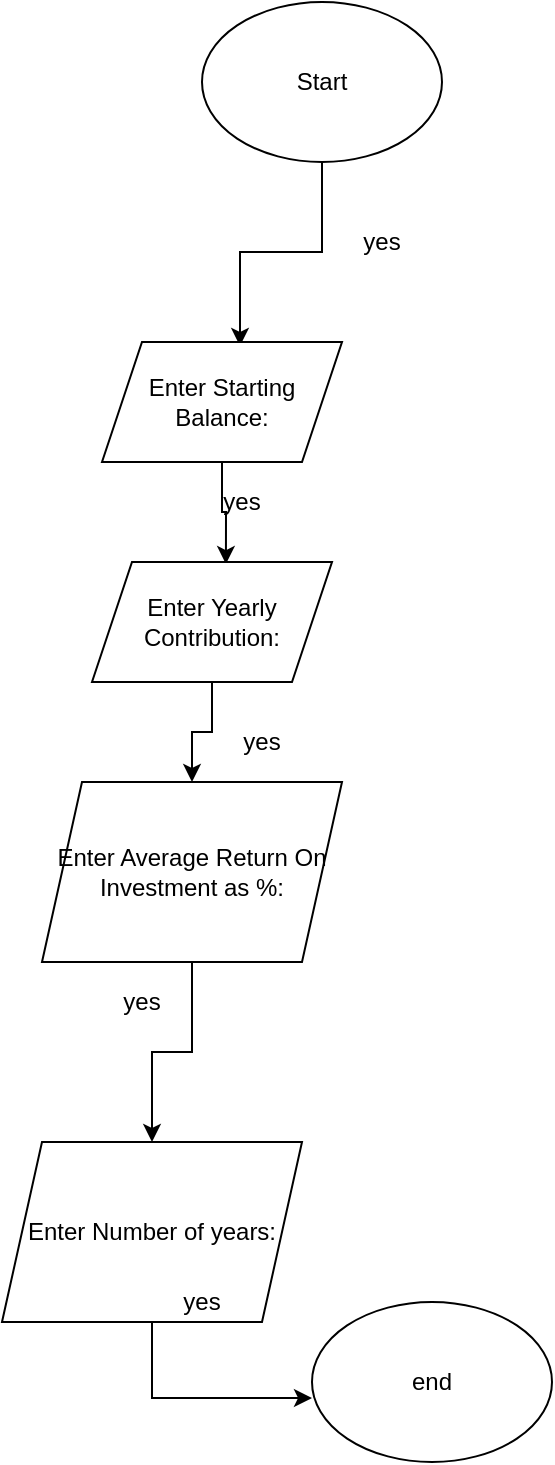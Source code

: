 <mxfile version="13.6.10" type="github">
  <diagram id="xkPVVU98Jwx8Gxr5zT9T" name="Page-1">
    <mxGraphModel dx="868" dy="479" grid="1" gridSize="10" guides="1" tooltips="1" connect="1" arrows="1" fold="1" page="1" pageScale="1" pageWidth="850" pageHeight="1100" math="0" shadow="0">
      <root>
        <mxCell id="0" />
        <mxCell id="1" parent="0" />
        <mxCell id="MTbE8OdjCK04OEq8-i73-8" style="edgeStyle=orthogonalEdgeStyle;rounded=0;orthogonalLoop=1;jettySize=auto;html=1;exitX=0.5;exitY=1;exitDx=0;exitDy=0;entryX=0.575;entryY=0.033;entryDx=0;entryDy=0;entryPerimeter=0;" edge="1" parent="1" source="MTbE8OdjCK04OEq8-i73-1" target="MTbE8OdjCK04OEq8-i73-2">
          <mxGeometry relative="1" as="geometry" />
        </mxCell>
        <mxCell id="MTbE8OdjCK04OEq8-i73-1" value="Start" style="ellipse;whiteSpace=wrap;html=1;" vertex="1" parent="1">
          <mxGeometry x="110" y="10" width="120" height="80" as="geometry" />
        </mxCell>
        <mxCell id="MTbE8OdjCK04OEq8-i73-14" style="edgeStyle=orthogonalEdgeStyle;rounded=0;orthogonalLoop=1;jettySize=auto;html=1;exitX=0.5;exitY=1;exitDx=0;exitDy=0;entryX=0.558;entryY=0.017;entryDx=0;entryDy=0;entryPerimeter=0;" edge="1" parent="1" source="MTbE8OdjCK04OEq8-i73-2" target="MTbE8OdjCK04OEq8-i73-13">
          <mxGeometry relative="1" as="geometry" />
        </mxCell>
        <mxCell id="MTbE8OdjCK04OEq8-i73-2" value="Enter Starting Balance:" style="shape=parallelogram;perimeter=parallelogramPerimeter;whiteSpace=wrap;html=1;fixedSize=1;" vertex="1" parent="1">
          <mxGeometry x="60" y="180" width="120" height="60" as="geometry" />
        </mxCell>
        <mxCell id="MTbE8OdjCK04OEq8-i73-9" value="yes" style="text;html=1;strokeColor=none;fillColor=none;align=center;verticalAlign=middle;whiteSpace=wrap;rounded=0;" vertex="1" parent="1">
          <mxGeometry x="180" y="120" width="40" height="20" as="geometry" />
        </mxCell>
        <mxCell id="MTbE8OdjCK04OEq8-i73-11" value="end " style="ellipse;whiteSpace=wrap;html=1;" vertex="1" parent="1">
          <mxGeometry x="165" y="660" width="120" height="80" as="geometry" />
        </mxCell>
        <mxCell id="MTbE8OdjCK04OEq8-i73-18" style="edgeStyle=orthogonalEdgeStyle;rounded=0;orthogonalLoop=1;jettySize=auto;html=1;exitX=0.5;exitY=1;exitDx=0;exitDy=0;" edge="1" parent="1" source="MTbE8OdjCK04OEq8-i73-13" target="MTbE8OdjCK04OEq8-i73-17">
          <mxGeometry relative="1" as="geometry" />
        </mxCell>
        <mxCell id="MTbE8OdjCK04OEq8-i73-13" value="Enter Yearly Contribution:" style="shape=parallelogram;perimeter=parallelogramPerimeter;whiteSpace=wrap;html=1;fixedSize=1;" vertex="1" parent="1">
          <mxGeometry x="55" y="290" width="120" height="60" as="geometry" />
        </mxCell>
        <mxCell id="MTbE8OdjCK04OEq8-i73-16" value="yes" style="text;html=1;strokeColor=none;fillColor=none;align=center;verticalAlign=middle;whiteSpace=wrap;rounded=0;" vertex="1" parent="1">
          <mxGeometry x="110" y="250" width="40" height="20" as="geometry" />
        </mxCell>
        <mxCell id="MTbE8OdjCK04OEq8-i73-23" style="edgeStyle=orthogonalEdgeStyle;rounded=0;orthogonalLoop=1;jettySize=auto;html=1;exitX=0.5;exitY=1;exitDx=0;exitDy=0;entryX=0.5;entryY=0;entryDx=0;entryDy=0;" edge="1" parent="1" source="MTbE8OdjCK04OEq8-i73-17" target="MTbE8OdjCK04OEq8-i73-22">
          <mxGeometry relative="1" as="geometry" />
        </mxCell>
        <mxCell id="MTbE8OdjCK04OEq8-i73-17" value="Enter Average Return On Investment as %:" style="shape=parallelogram;perimeter=parallelogramPerimeter;whiteSpace=wrap;html=1;fixedSize=1;" vertex="1" parent="1">
          <mxGeometry x="30" y="400" width="150" height="90" as="geometry" />
        </mxCell>
        <mxCell id="MTbE8OdjCK04OEq8-i73-19" value="yes" style="text;html=1;strokeColor=none;fillColor=none;align=center;verticalAlign=middle;whiteSpace=wrap;rounded=0;" vertex="1" parent="1">
          <mxGeometry x="120" y="370" width="40" height="20" as="geometry" />
        </mxCell>
        <mxCell id="MTbE8OdjCK04OEq8-i73-25" style="edgeStyle=orthogonalEdgeStyle;rounded=0;orthogonalLoop=1;jettySize=auto;html=1;exitX=0.5;exitY=1;exitDx=0;exitDy=0;entryX=0;entryY=0.6;entryDx=0;entryDy=0;entryPerimeter=0;" edge="1" parent="1" source="MTbE8OdjCK04OEq8-i73-22" target="MTbE8OdjCK04OEq8-i73-11">
          <mxGeometry relative="1" as="geometry">
            <mxPoint x="150" y="1090" as="targetPoint" />
          </mxGeometry>
        </mxCell>
        <mxCell id="MTbE8OdjCK04OEq8-i73-22" value="Enter Number of years:" style="shape=parallelogram;perimeter=parallelogramPerimeter;whiteSpace=wrap;html=1;fixedSize=1;" vertex="1" parent="1">
          <mxGeometry x="10" y="580" width="150" height="90" as="geometry" />
        </mxCell>
        <mxCell id="MTbE8OdjCK04OEq8-i73-26" value="yes" style="text;html=1;strokeColor=none;fillColor=none;align=center;verticalAlign=middle;whiteSpace=wrap;rounded=0;" vertex="1" parent="1">
          <mxGeometry x="60" y="500" width="40" height="20" as="geometry" />
        </mxCell>
        <mxCell id="MTbE8OdjCK04OEq8-i73-27" value="yes" style="text;html=1;strokeColor=none;fillColor=none;align=center;verticalAlign=middle;whiteSpace=wrap;rounded=0;" vertex="1" parent="1">
          <mxGeometry x="90" y="650" width="40" height="20" as="geometry" />
        </mxCell>
      </root>
    </mxGraphModel>
  </diagram>
</mxfile>
